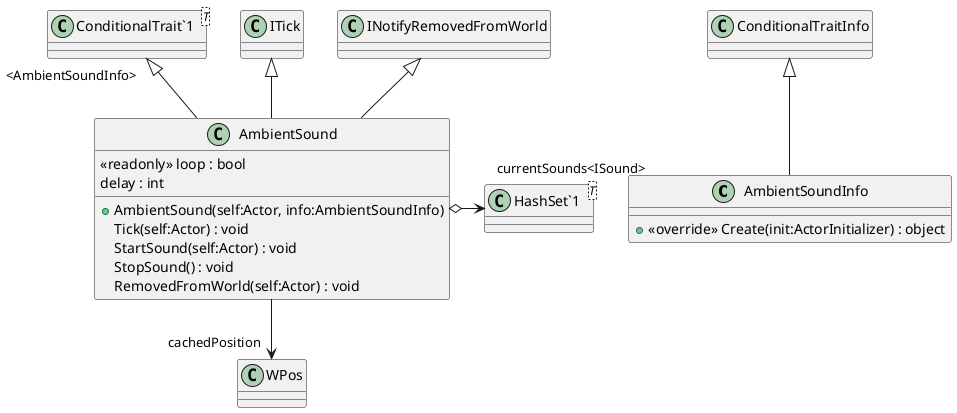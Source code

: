 @startuml
class AmbientSoundInfo {
    + <<override>> Create(init:ActorInitializer) : object
}
class AmbientSound {
    <<readonly>> loop : bool
    delay : int
    + AmbientSound(self:Actor, info:AmbientSoundInfo)
    Tick(self:Actor) : void
    StartSound(self:Actor) : void
    StopSound() : void
    RemovedFromWorld(self:Actor) : void
}
class "ConditionalTrait`1"<T> {
}
class "HashSet`1"<T> {
}
ConditionalTraitInfo <|-- AmbientSoundInfo
"ConditionalTrait`1" "<AmbientSoundInfo>" <|-- AmbientSound
ITick <|-- AmbientSound
INotifyRemovedFromWorld <|-- AmbientSound
AmbientSound o-> "currentSounds<ISound>" "HashSet`1"
AmbientSound --> "cachedPosition" WPos
@enduml
